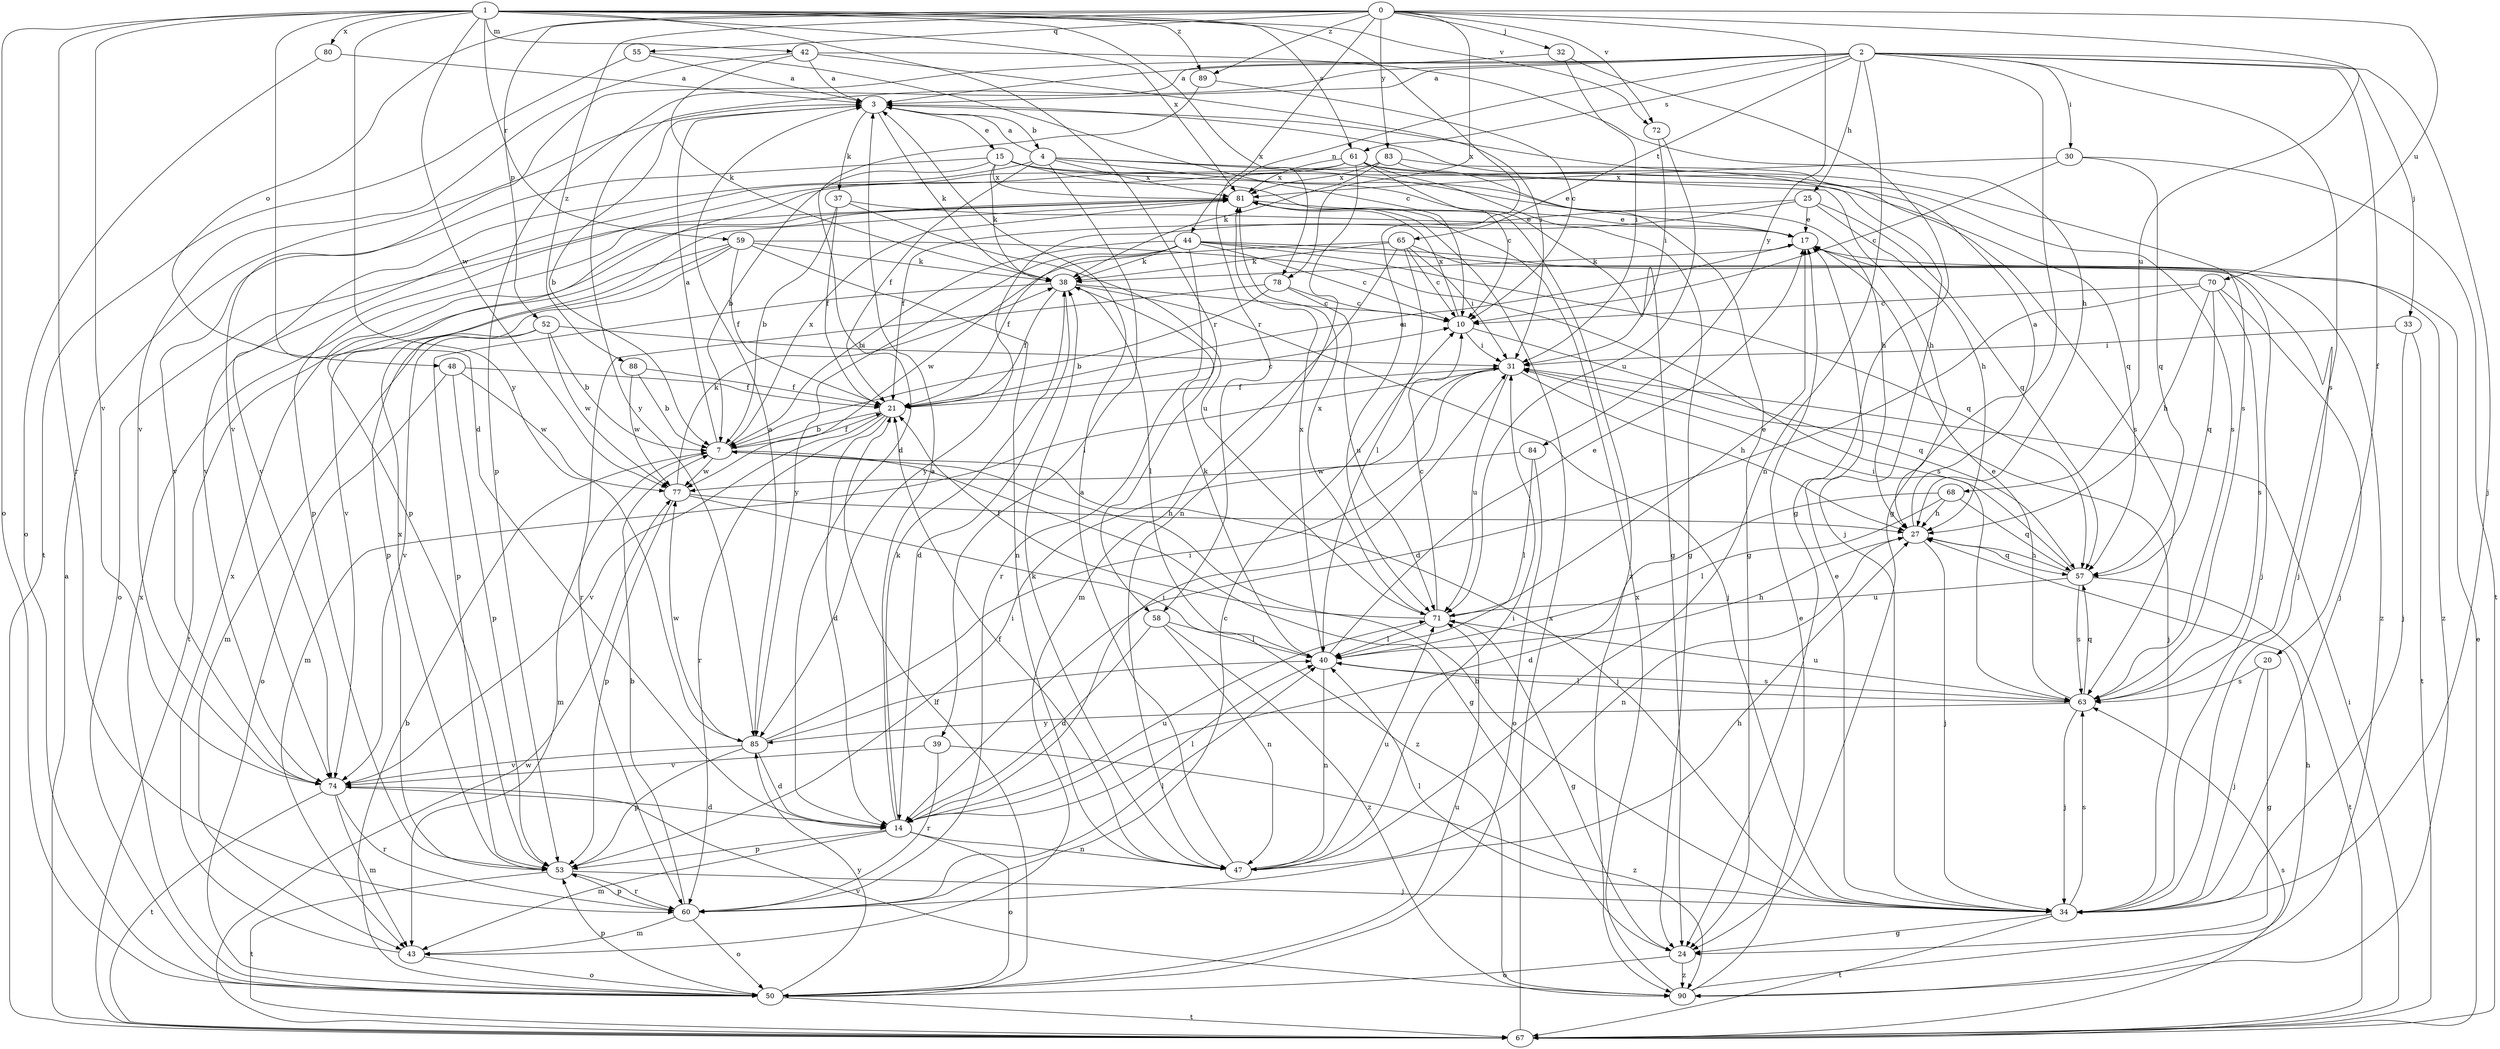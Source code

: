 strict digraph  {
0;
1;
2;
3;
4;
7;
10;
14;
15;
17;
20;
21;
24;
25;
27;
30;
31;
32;
33;
34;
37;
38;
39;
40;
42;
43;
44;
47;
48;
50;
52;
53;
55;
57;
58;
59;
60;
61;
63;
65;
67;
68;
70;
71;
72;
74;
77;
78;
80;
81;
83;
84;
85;
88;
89;
90;
0 -> 32  [label=j];
0 -> 48  [label=o];
0 -> 52  [label=p];
0 -> 55  [label=q];
0 -> 58  [label=r];
0 -> 68  [label=u];
0 -> 70  [label=u];
0 -> 72  [label=v];
0 -> 78  [label=x];
0 -> 83  [label=y];
0 -> 84  [label=y];
0 -> 88  [label=z];
0 -> 89  [label=z];
1 -> 14  [label=d];
1 -> 42  [label=m];
1 -> 50  [label=o];
1 -> 58  [label=r];
1 -> 59  [label=r];
1 -> 60  [label=r];
1 -> 61  [label=s];
1 -> 71  [label=u];
1 -> 72  [label=v];
1 -> 74  [label=v];
1 -> 77  [label=w];
1 -> 78  [label=x];
1 -> 80  [label=x];
1 -> 81  [label=x];
1 -> 85  [label=y];
1 -> 89  [label=z];
2 -> 3  [label=a];
2 -> 20  [label=f];
2 -> 24  [label=g];
2 -> 25  [label=h];
2 -> 30  [label=i];
2 -> 33  [label=j];
2 -> 34  [label=j];
2 -> 44  [label=n];
2 -> 47  [label=n];
2 -> 53  [label=p];
2 -> 61  [label=s];
2 -> 63  [label=s];
2 -> 65  [label=t];
2 -> 74  [label=v];
2 -> 85  [label=y];
3 -> 4  [label=b];
3 -> 7  [label=b];
3 -> 15  [label=e];
3 -> 37  [label=k];
3 -> 38  [label=k];
3 -> 63  [label=s];
4 -> 3  [label=a];
4 -> 17  [label=e];
4 -> 21  [label=f];
4 -> 24  [label=g];
4 -> 27  [label=h];
4 -> 39  [label=l];
4 -> 74  [label=v];
4 -> 81  [label=x];
7 -> 3  [label=a];
7 -> 21  [label=f];
7 -> 24  [label=g];
7 -> 34  [label=j];
7 -> 43  [label=m];
7 -> 77  [label=w];
7 -> 81  [label=x];
10 -> 31  [label=i];
10 -> 57  [label=q];
10 -> 81  [label=x];
14 -> 3  [label=a];
14 -> 31  [label=i];
14 -> 38  [label=k];
14 -> 40  [label=l];
14 -> 43  [label=m];
14 -> 47  [label=n];
14 -> 50  [label=o];
14 -> 53  [label=p];
14 -> 71  [label=u];
15 -> 7  [label=b];
15 -> 27  [label=h];
15 -> 38  [label=k];
15 -> 57  [label=q];
15 -> 74  [label=v];
15 -> 81  [label=x];
15 -> 90  [label=z];
17 -> 38  [label=k];
17 -> 90  [label=z];
20 -> 24  [label=g];
20 -> 34  [label=j];
20 -> 63  [label=s];
21 -> 7  [label=b];
21 -> 10  [label=c];
21 -> 14  [label=d];
21 -> 17  [label=e];
21 -> 60  [label=r];
21 -> 74  [label=v];
24 -> 50  [label=o];
24 -> 90  [label=z];
25 -> 17  [label=e];
25 -> 21  [label=f];
25 -> 27  [label=h];
25 -> 57  [label=q];
25 -> 85  [label=y];
27 -> 3  [label=a];
27 -> 34  [label=j];
27 -> 47  [label=n];
27 -> 57  [label=q];
30 -> 10  [label=c];
30 -> 57  [label=q];
30 -> 67  [label=t];
30 -> 81  [label=x];
31 -> 21  [label=f];
31 -> 27  [label=h];
31 -> 34  [label=j];
31 -> 43  [label=m];
31 -> 71  [label=u];
32 -> 3  [label=a];
32 -> 24  [label=g];
32 -> 31  [label=i];
33 -> 31  [label=i];
33 -> 34  [label=j];
33 -> 67  [label=t];
34 -> 7  [label=b];
34 -> 17  [label=e];
34 -> 24  [label=g];
34 -> 40  [label=l];
34 -> 63  [label=s];
34 -> 67  [label=t];
37 -> 7  [label=b];
37 -> 17  [label=e];
37 -> 21  [label=f];
37 -> 71  [label=u];
38 -> 10  [label=c];
38 -> 14  [label=d];
38 -> 21  [label=f];
38 -> 34  [label=j];
38 -> 40  [label=l];
38 -> 53  [label=p];
39 -> 60  [label=r];
39 -> 74  [label=v];
39 -> 90  [label=z];
40 -> 17  [label=e];
40 -> 27  [label=h];
40 -> 38  [label=k];
40 -> 47  [label=n];
40 -> 63  [label=s];
40 -> 81  [label=x];
42 -> 3  [label=a];
42 -> 27  [label=h];
42 -> 31  [label=i];
42 -> 38  [label=k];
42 -> 74  [label=v];
43 -> 50  [label=o];
43 -> 81  [label=x];
44 -> 7  [label=b];
44 -> 10  [label=c];
44 -> 21  [label=f];
44 -> 34  [label=j];
44 -> 38  [label=k];
44 -> 57  [label=q];
44 -> 60  [label=r];
44 -> 85  [label=y];
44 -> 90  [label=z];
47 -> 3  [label=a];
47 -> 21  [label=f];
47 -> 31  [label=i];
47 -> 38  [label=k];
47 -> 71  [label=u];
48 -> 21  [label=f];
48 -> 50  [label=o];
48 -> 53  [label=p];
48 -> 77  [label=w];
50 -> 7  [label=b];
50 -> 21  [label=f];
50 -> 53  [label=p];
50 -> 67  [label=t];
50 -> 71  [label=u];
50 -> 81  [label=x];
50 -> 85  [label=y];
52 -> 7  [label=b];
52 -> 31  [label=i];
52 -> 43  [label=m];
52 -> 74  [label=v];
52 -> 77  [label=w];
53 -> 31  [label=i];
53 -> 34  [label=j];
53 -> 60  [label=r];
53 -> 67  [label=t];
53 -> 81  [label=x];
55 -> 3  [label=a];
55 -> 10  [label=c];
55 -> 67  [label=t];
57 -> 27  [label=h];
57 -> 31  [label=i];
57 -> 63  [label=s];
57 -> 67  [label=t];
57 -> 71  [label=u];
58 -> 14  [label=d];
58 -> 40  [label=l];
58 -> 47  [label=n];
58 -> 90  [label=z];
59 -> 21  [label=f];
59 -> 38  [label=k];
59 -> 47  [label=n];
59 -> 53  [label=p];
59 -> 63  [label=s];
59 -> 67  [label=t];
59 -> 74  [label=v];
60 -> 7  [label=b];
60 -> 10  [label=c];
60 -> 27  [label=h];
60 -> 40  [label=l];
60 -> 43  [label=m];
60 -> 50  [label=o];
60 -> 53  [label=p];
61 -> 10  [label=c];
61 -> 24  [label=g];
61 -> 34  [label=j];
61 -> 47  [label=n];
61 -> 53  [label=p];
61 -> 63  [label=s];
61 -> 74  [label=v];
61 -> 81  [label=x];
63 -> 17  [label=e];
63 -> 34  [label=j];
63 -> 40  [label=l];
63 -> 57  [label=q];
63 -> 71  [label=u];
63 -> 85  [label=y];
65 -> 10  [label=c];
65 -> 31  [label=i];
65 -> 34  [label=j];
65 -> 38  [label=k];
65 -> 40  [label=l];
65 -> 43  [label=m];
65 -> 77  [label=w];
67 -> 3  [label=a];
67 -> 17  [label=e];
67 -> 31  [label=i];
67 -> 63  [label=s];
67 -> 77  [label=w];
67 -> 81  [label=x];
68 -> 14  [label=d];
68 -> 27  [label=h];
68 -> 40  [label=l];
68 -> 57  [label=q];
70 -> 10  [label=c];
70 -> 14  [label=d];
70 -> 27  [label=h];
70 -> 34  [label=j];
70 -> 57  [label=q];
70 -> 63  [label=s];
71 -> 10  [label=c];
71 -> 17  [label=e];
71 -> 21  [label=f];
71 -> 24  [label=g];
71 -> 40  [label=l];
71 -> 81  [label=x];
72 -> 31  [label=i];
72 -> 71  [label=u];
74 -> 14  [label=d];
74 -> 43  [label=m];
74 -> 60  [label=r];
74 -> 67  [label=t];
77 -> 27  [label=h];
77 -> 38  [label=k];
77 -> 53  [label=p];
77 -> 90  [label=z];
78 -> 7  [label=b];
78 -> 10  [label=c];
78 -> 60  [label=r];
78 -> 71  [label=u];
80 -> 3  [label=a];
80 -> 50  [label=o];
81 -> 17  [label=e];
81 -> 50  [label=o];
83 -> 24  [label=g];
83 -> 38  [label=k];
83 -> 53  [label=p];
83 -> 63  [label=s];
83 -> 81  [label=x];
84 -> 40  [label=l];
84 -> 50  [label=o];
84 -> 77  [label=w];
85 -> 3  [label=a];
85 -> 14  [label=d];
85 -> 31  [label=i];
85 -> 40  [label=l];
85 -> 53  [label=p];
85 -> 74  [label=v];
85 -> 77  [label=w];
88 -> 7  [label=b];
88 -> 21  [label=f];
88 -> 77  [label=w];
89 -> 10  [label=c];
89 -> 14  [label=d];
90 -> 17  [label=e];
90 -> 27  [label=h];
90 -> 74  [label=v];
90 -> 81  [label=x];
}
